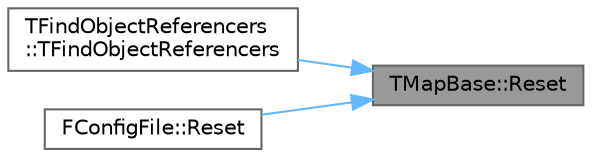 digraph "TMapBase::Reset"
{
 // INTERACTIVE_SVG=YES
 // LATEX_PDF_SIZE
  bgcolor="transparent";
  edge [fontname=Helvetica,fontsize=10,labelfontname=Helvetica,labelfontsize=10];
  node [fontname=Helvetica,fontsize=10,shape=box,height=0.2,width=0.4];
  rankdir="RL";
  Node1 [id="Node000001",label="TMapBase::Reset",height=0.2,width=0.4,color="gray40", fillcolor="grey60", style="filled", fontcolor="black",tooltip="Efficiently empties out the map but preserves all allocations and capacities."];
  Node1 -> Node2 [id="edge1_Node000001_Node000002",dir="back",color="steelblue1",style="solid",tooltip=" "];
  Node2 [id="Node000002",label="TFindObjectReferencers\l::TFindObjectReferencers",height=0.2,width=0.4,color="grey40", fillcolor="white", style="filled",URL="$d1/d9e/classTFindObjectReferencers.html#ad975031807ee2ec999a9b1233313a730",tooltip="Default constructor."];
  Node1 -> Node3 [id="edge2_Node000001_Node000003",dir="back",color="steelblue1",style="solid",tooltip=" "];
  Node3 [id="Node000003",label="FConfigFile::Reset",height=0.2,width=0.4,color="grey40", fillcolor="white", style="filled",URL="$da/d8b/classFConfigFile.html#a20743c4b4b2af50b20556af7545402b1",tooltip=" "];
}
